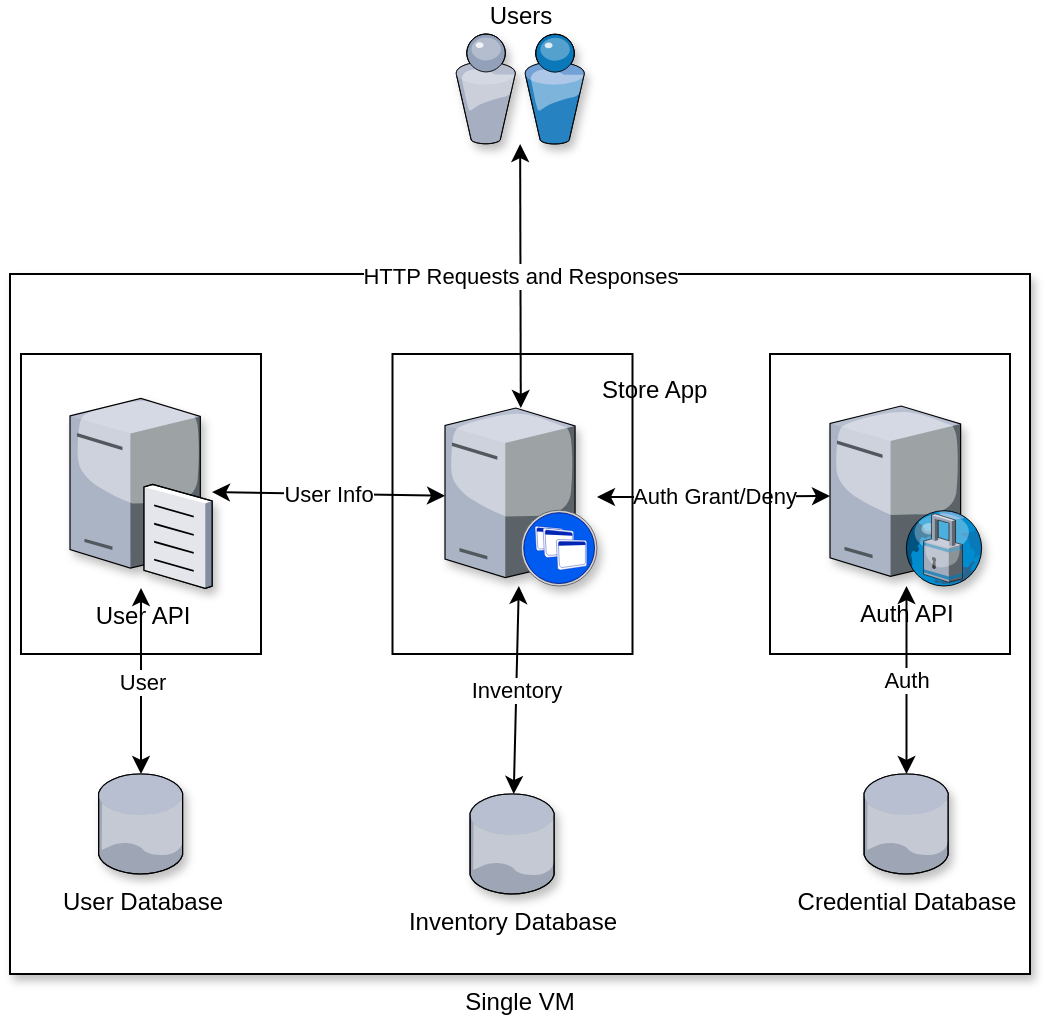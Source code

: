 <mxfile version="17.1.3" type="device"><diagram name="Page-1" id="822b0af5-4adb-64df-f703-e8dfc1f81529"><mxGraphModel dx="946" dy="589" grid="1" gridSize="10" guides="1" tooltips="1" connect="1" arrows="1" fold="1" page="1" pageScale="1" pageWidth="1100" pageHeight="850" background="#ffffff" math="0" shadow="0"><root><mxCell id="0"/><mxCell id="1" parent="0"/><mxCell id="qooCzj0sSRNJPpl9ZEZt-58" value="Single VM" style="rounded=0;whiteSpace=wrap;html=1;shadow=1;strokeColor=#000000;fillColor=#ffffff;labelPosition=center;verticalLabelPosition=bottom;align=center;verticalAlign=top;" parent="1" vertex="1"><mxGeometry x="150" y="210" width="510" height="350" as="geometry"/></mxCell><mxCell id="qooCzj0sSRNJPpl9ZEZt-43" value="HTTP Requests and Responses" style="edgeStyle=none;rounded=0;orthogonalLoop=1;jettySize=auto;html=1;startArrow=classic;startFill=1;" parent="1" source="qooCzj0sSRNJPpl9ZEZt-1" target="qooCzj0sSRNJPpl9ZEZt-18" edge="1"><mxGeometry relative="1" as="geometry"><mxPoint x="850" y="130.616" as="targetPoint"/></mxGeometry></mxCell><mxCell id="qooCzj0sSRNJPpl9ZEZt-1" value="Users" style="verticalLabelPosition=top;aspect=fixed;html=1;verticalAlign=bottom;strokeColor=none;align=center;outlineConnect=0;shape=mxgraph.citrix.users;shadow=1;labelPosition=center;" parent="1" vertex="1"><mxGeometry x="372.75" y="90" width="64.5" height="55" as="geometry"/></mxCell><mxCell id="qooCzj0sSRNJPpl9ZEZt-26" value="Inventory" style="edgeStyle=none;rounded=0;orthogonalLoop=1;jettySize=auto;html=1;startArrow=classic;startFill=1;" parent="1" source="qooCzj0sSRNJPpl9ZEZt-4" target="qooCzj0sSRNJPpl9ZEZt-18" edge="1"><mxGeometry relative="1" as="geometry"><mxPoint x="410" y="277" as="targetPoint"/></mxGeometry></mxCell><mxCell id="qooCzj0sSRNJPpl9ZEZt-4" value="Inventory&amp;nbsp;Database" style="verticalLabelPosition=bottom;aspect=fixed;html=1;verticalAlign=top;strokeColor=none;align=center;outlineConnect=0;shape=mxgraph.citrix.database;shadow=1;" parent="1" vertex="1"><mxGeometry x="380" y="470" width="42.5" height="50" as="geometry"/></mxCell><mxCell id="qooCzj0sSRNJPpl9ZEZt-29" value="Auth" style="edgeStyle=none;rounded=0;orthogonalLoop=1;jettySize=auto;html=1;startArrow=classic;startFill=1;" parent="1" source="qooCzj0sSRNJPpl9ZEZt-14" target="GHaNDv0FlkWn8eJRHN06-4" edge="1"><mxGeometry relative="1" as="geometry"><Array as="points"/></mxGeometry></mxCell><mxCell id="qooCzj0sSRNJPpl9ZEZt-14" value="Auth API" style="verticalLabelPosition=bottom;aspect=fixed;html=1;verticalAlign=top;strokeColor=none;align=center;outlineConnect=0;shape=mxgraph.citrix.proxy_server;fillColor=#ffffff;shadow=1;" parent="1" vertex="1"><mxGeometry x="560" y="276" width="76.5" height="90" as="geometry"/></mxCell><mxCell id="qooCzj0sSRNJPpl9ZEZt-28" value="User" style="edgeStyle=none;rounded=0;orthogonalLoop=1;jettySize=auto;html=1;startArrow=classic;startFill=1;" parent="1" source="qooCzj0sSRNJPpl9ZEZt-16" target="GHaNDv0FlkWn8eJRHN06-3" edge="1"><mxGeometry relative="1" as="geometry"><mxPoint x="310" y="440" as="targetPoint"/></mxGeometry></mxCell><mxCell id="qooCzj0sSRNJPpl9ZEZt-16" value="User API" style="verticalLabelPosition=bottom;aspect=fixed;html=1;verticalAlign=top;strokeColor=none;align=center;outlineConnect=0;shape=mxgraph.citrix.file_server;fillColor=#ffffff;shadow=1;" parent="1" vertex="1"><mxGeometry x="180" y="270" width="71" height="97" as="geometry"/></mxCell><mxCell id="qooCzj0sSRNJPpl9ZEZt-22" value="Auth Grant/Deny" style="edgeStyle=orthogonalEdgeStyle;rounded=0;orthogonalLoop=1;jettySize=auto;html=1;startArrow=classic;startFill=1;" parent="1" source="qooCzj0sSRNJPpl9ZEZt-18" target="qooCzj0sSRNJPpl9ZEZt-14" edge="1"><mxGeometry relative="1" as="geometry"/></mxCell><mxCell id="qooCzj0sSRNJPpl9ZEZt-24" value="User Info" style="rounded=0;orthogonalLoop=1;jettySize=auto;html=1;startArrow=classic;startFill=1;" parent="1" source="qooCzj0sSRNJPpl9ZEZt-18" target="qooCzj0sSRNJPpl9ZEZt-16" edge="1"><mxGeometry relative="1" as="geometry"/></mxCell><mxCell id="qooCzj0sSRNJPpl9ZEZt-18" value="Store App" style="verticalLabelPosition=top;aspect=fixed;html=1;verticalAlign=bottom;strokeColor=none;align=left;outlineConnect=0;shape=mxgraph.citrix.xenapp_server;fillColor=#ffffff;shadow=1;labelPosition=right;" parent="1" vertex="1"><mxGeometry x="367.5" y="277" width="76" height="89" as="geometry"/></mxCell><mxCell id="GHaNDv0FlkWn8eJRHN06-5" value="" style="rounded=0;whiteSpace=wrap;html=1;fillColor=none;" vertex="1" parent="1"><mxGeometry x="155.5" y="250" width="120" height="150" as="geometry"/></mxCell><mxCell id="GHaNDv0FlkWn8eJRHN06-3" value="User Database" style="verticalLabelPosition=bottom;aspect=fixed;html=1;verticalAlign=top;strokeColor=none;align=center;outlineConnect=0;shape=mxgraph.citrix.database;shadow=1;" vertex="1" parent="1"><mxGeometry x="194.25" y="460" width="42.5" height="50" as="geometry"/></mxCell><mxCell id="GHaNDv0FlkWn8eJRHN06-4" value="Credential Database" style="verticalLabelPosition=bottom;aspect=fixed;html=1;verticalAlign=top;strokeColor=none;align=center;outlineConnect=0;shape=mxgraph.citrix.database;shadow=1;" vertex="1" parent="1"><mxGeometry x="577" y="460" width="42.5" height="50" as="geometry"/></mxCell><mxCell id="GHaNDv0FlkWn8eJRHN06-6" value="" style="rounded=0;whiteSpace=wrap;html=1;fillColor=none;" vertex="1" parent="1"><mxGeometry x="341.25" y="250" width="120" height="150" as="geometry"/></mxCell><mxCell id="GHaNDv0FlkWn8eJRHN06-7" value="" style="rounded=0;whiteSpace=wrap;html=1;fillColor=none;" vertex="1" parent="1"><mxGeometry x="530" y="250" width="120" height="150" as="geometry"/></mxCell></root></mxGraphModel></diagram></mxfile>